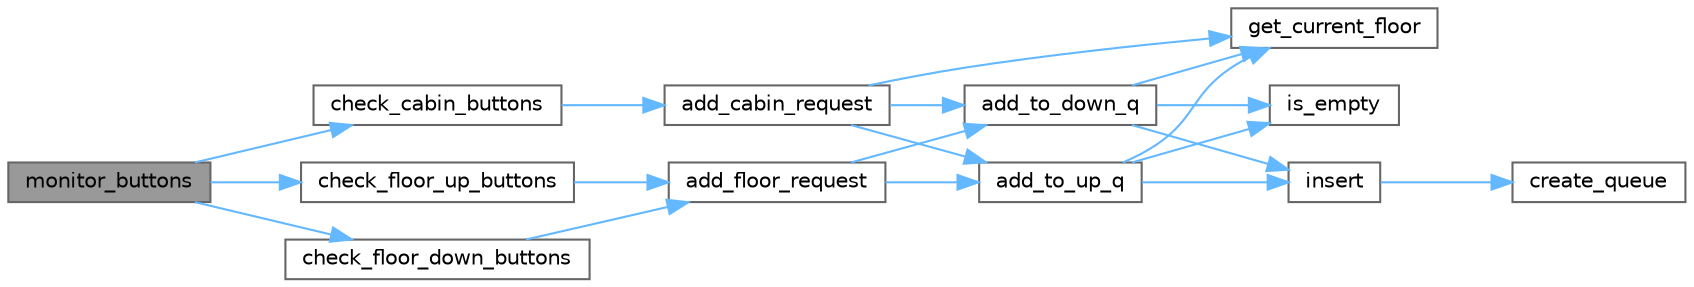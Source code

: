 digraph "monitor_buttons"
{
 // LATEX_PDF_SIZE
  bgcolor="transparent";
  edge [fontname=Helvetica,fontsize=10,labelfontname=Helvetica,labelfontsize=10];
  node [fontname=Helvetica,fontsize=10,shape=box,height=0.2,width=0.4];
  rankdir="LR";
  Node1 [id="Node000001",label="monitor_buttons",height=0.2,width=0.4,color="gray40", fillcolor="grey60", style="filled", fontcolor="black",tooltip=" "];
  Node1 -> Node2 [id="edge1_Node000001_Node000002",color="steelblue1",style="solid",tooltip=" "];
  Node2 [id="Node000002",label="check_cabin_buttons",height=0.2,width=0.4,color="grey40", fillcolor="white", style="filled",URL="$buttons_8c.html#a75fc8c66197f14207851c434796d3dd1",tooltip=" "];
  Node2 -> Node3 [id="edge2_Node000002_Node000003",color="steelblue1",style="solid",tooltip=" "];
  Node3 [id="Node000003",label="add_cabin_request",height=0.2,width=0.4,color="grey40", fillcolor="white", style="filled",URL="$elevator_8c.html#a82da63712fcbe1eeac950a3c54205042",tooltip="Adds a request coming from the cabin floor to the appropriate queue based on the destination floor's ..."];
  Node3 -> Node4 [id="edge3_Node000003_Node000004",color="steelblue1",style="solid",tooltip=" "];
  Node4 [id="Node000004",label="add_to_down_q",height=0.2,width=0.4,color="grey40", fillcolor="white", style="filled",URL="$elevator_8c.html#a7591b9779803fca7697b74a7270427d7",tooltip="Add a floor to the down queue."];
  Node4 -> Node5 [id="edge4_Node000004_Node000005",color="steelblue1",style="solid",tooltip=" "];
  Node5 [id="Node000005",label="get_current_floor",height=0.2,width=0.4,color="grey40", fillcolor="white", style="filled",URL="$floor_8c.html#ab81d0fee4d8a90dc806bb5ced0230050",tooltip="Get the current floor."];
  Node4 -> Node6 [id="edge5_Node000004_Node000006",color="steelblue1",style="solid",tooltip=" "];
  Node6 [id="Node000006",label="insert",height=0.2,width=0.4,color="grey40", fillcolor="white", style="filled",URL="$queue_8c.html#a75c86a9ab0932bc862e49b36d9176236",tooltip="Insert the floor at the given position and return the new queue."];
  Node6 -> Node7 [id="edge6_Node000006_Node000007",color="steelblue1",style="solid",tooltip=" "];
  Node7 [id="Node000007",label="create_queue",height=0.2,width=0.4,color="grey40", fillcolor="white", style="filled",URL="$queue_8c.html#a0f63f8e29dd195a8efca9301ba40fec4",tooltip="Create a queue node."];
  Node4 -> Node8 [id="edge7_Node000004_Node000008",color="steelblue1",style="solid",tooltip=" "];
  Node8 [id="Node000008",label="is_empty",height=0.2,width=0.4,color="grey40", fillcolor="white", style="filled",URL="$queue_8c.html#a1c543497269e544d07703c925a975087",tooltip="Check if the queue is empty."];
  Node3 -> Node9 [id="edge8_Node000003_Node000009",color="steelblue1",style="solid",tooltip=" "];
  Node9 [id="Node000009",label="add_to_up_q",height=0.2,width=0.4,color="grey40", fillcolor="white", style="filled",URL="$elevator_8c.html#ac28bd04de895930003c7ff9cb99a80be",tooltip="Add a floor to the up queue."];
  Node9 -> Node5 [id="edge9_Node000009_Node000005",color="steelblue1",style="solid",tooltip=" "];
  Node9 -> Node6 [id="edge10_Node000009_Node000006",color="steelblue1",style="solid",tooltip=" "];
  Node9 -> Node8 [id="edge11_Node000009_Node000008",color="steelblue1",style="solid",tooltip=" "];
  Node3 -> Node5 [id="edge12_Node000003_Node000005",color="steelblue1",style="solid",tooltip=" "];
  Node1 -> Node10 [id="edge13_Node000001_Node000010",color="steelblue1",style="solid",tooltip=" "];
  Node10 [id="Node000010",label="check_floor_down_buttons",height=0.2,width=0.4,color="grey40", fillcolor="white", style="filled",URL="$buttons_8c.html#af2c4a13318010b66ecd4edcdba9697b4",tooltip=" "];
  Node10 -> Node11 [id="edge14_Node000010_Node000011",color="steelblue1",style="solid",tooltip=" "];
  Node11 [id="Node000011",label="add_floor_request",height=0.2,width=0.4,color="grey40", fillcolor="white", style="filled",URL="$elevator_8c.html#ab03b23edea47f01c3e4247b4d462ebcd",tooltip="Add a request coming externally from a floor. This request can be to go up or down."];
  Node11 -> Node4 [id="edge15_Node000011_Node000004",color="steelblue1",style="solid",tooltip=" "];
  Node11 -> Node9 [id="edge16_Node000011_Node000009",color="steelblue1",style="solid",tooltip=" "];
  Node1 -> Node12 [id="edge17_Node000001_Node000012",color="steelblue1",style="solid",tooltip=" "];
  Node12 [id="Node000012",label="check_floor_up_buttons",height=0.2,width=0.4,color="grey40", fillcolor="white", style="filled",URL="$buttons_8c.html#a6c258f6a1b916daadf5f563202928209",tooltip=" "];
  Node12 -> Node11 [id="edge18_Node000012_Node000011",color="steelblue1",style="solid",tooltip=" "];
}
